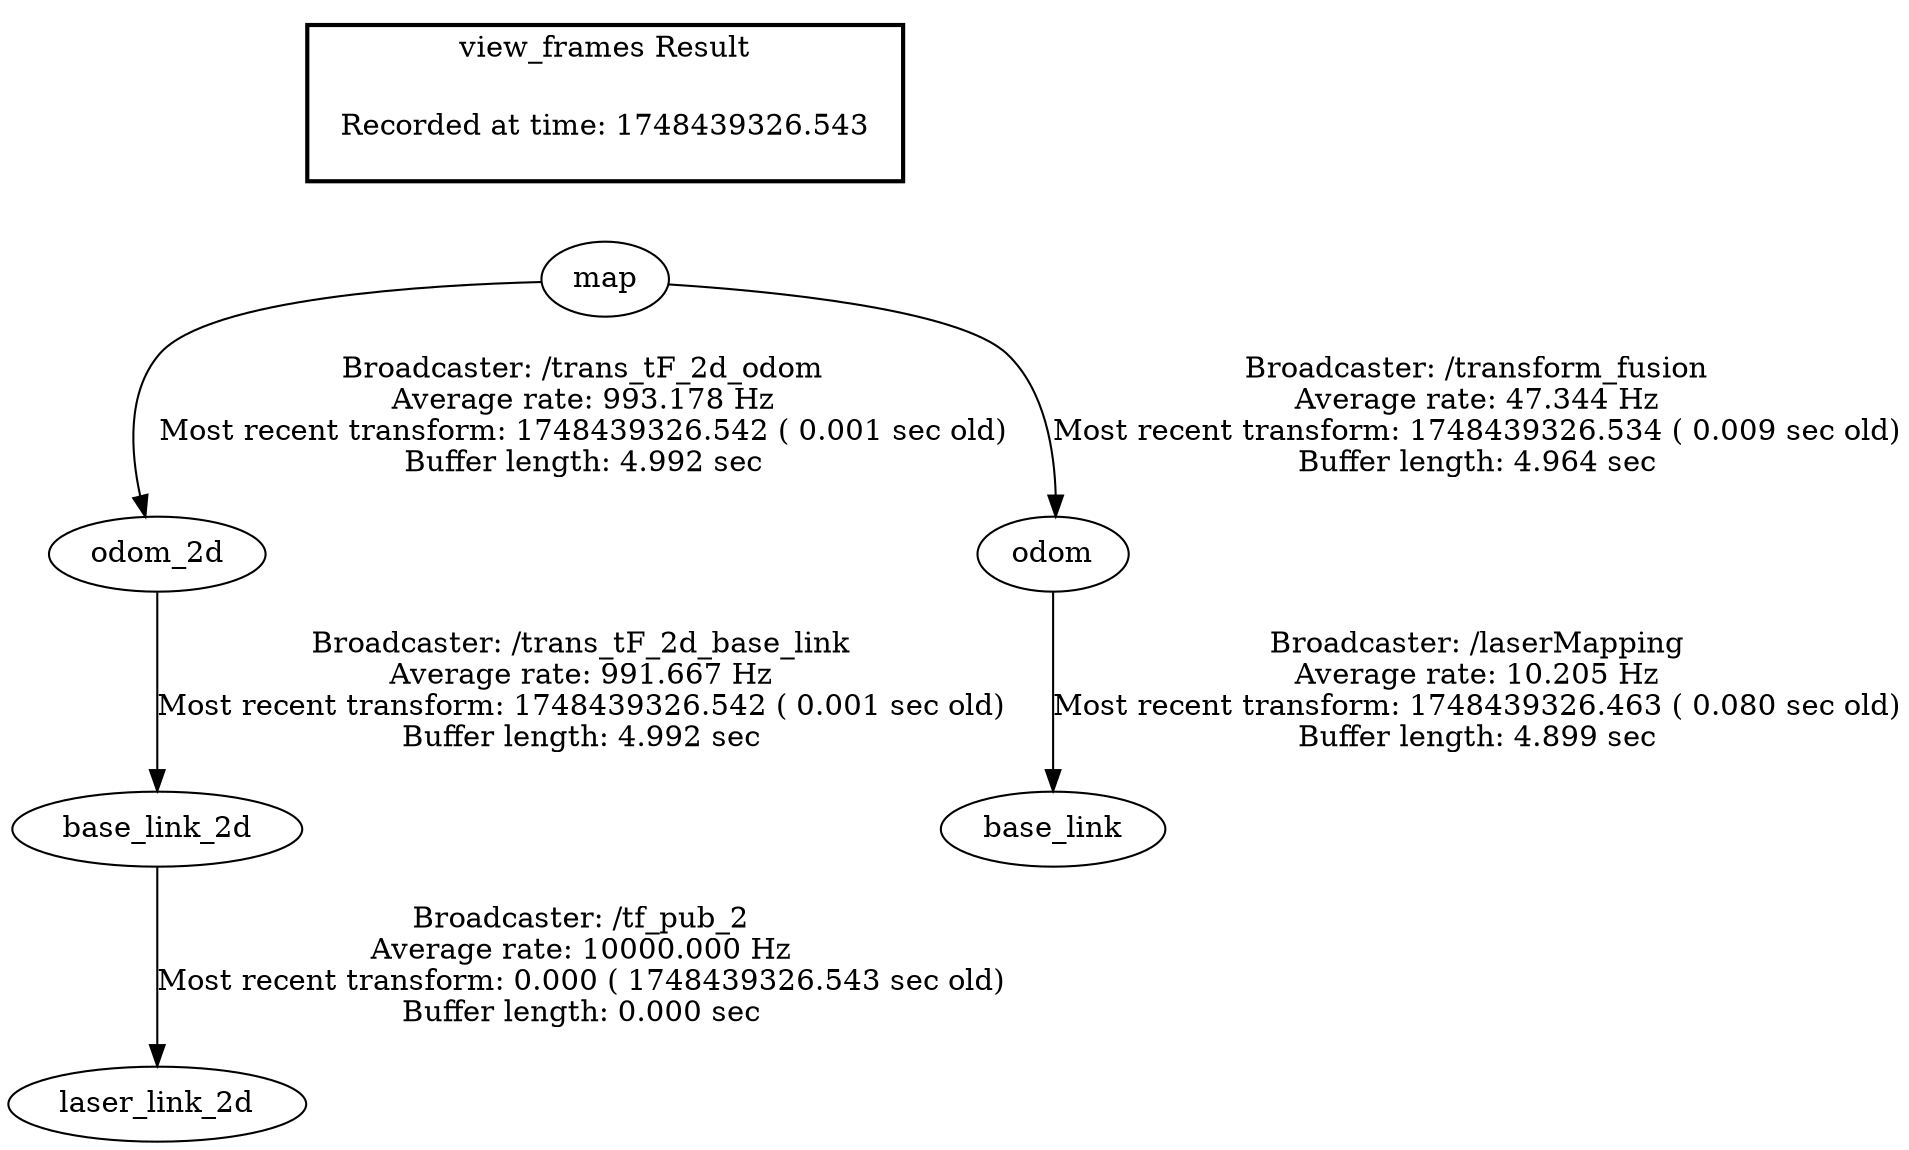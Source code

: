 digraph G {
"base_link_2d" -> "laser_link_2d"[label="Broadcaster: /tf_pub_2\nAverage rate: 10000.000 Hz\nMost recent transform: 0.000 ( 1748439326.543 sec old)\nBuffer length: 0.000 sec\n"];
"odom_2d" -> "base_link_2d"[label="Broadcaster: /trans_tF_2d_base_link\nAverage rate: 991.667 Hz\nMost recent transform: 1748439326.542 ( 0.001 sec old)\nBuffer length: 4.992 sec\n"];
"map" -> "odom_2d"[label="Broadcaster: /trans_tF_2d_odom\nAverage rate: 993.178 Hz\nMost recent transform: 1748439326.542 ( 0.001 sec old)\nBuffer length: 4.992 sec\n"];
"odom" -> "base_link"[label="Broadcaster: /laserMapping\nAverage rate: 10.205 Hz\nMost recent transform: 1748439326.463 ( 0.080 sec old)\nBuffer length: 4.899 sec\n"];
"map" -> "odom"[label="Broadcaster: /transform_fusion\nAverage rate: 47.344 Hz\nMost recent transform: 1748439326.534 ( 0.009 sec old)\nBuffer length: 4.964 sec\n"];
edge [style=invis];
 subgraph cluster_legend { style=bold; color=black; label ="view_frames Result";
"Recorded at time: 1748439326.543"[ shape=plaintext ] ;
 }->"map";
}